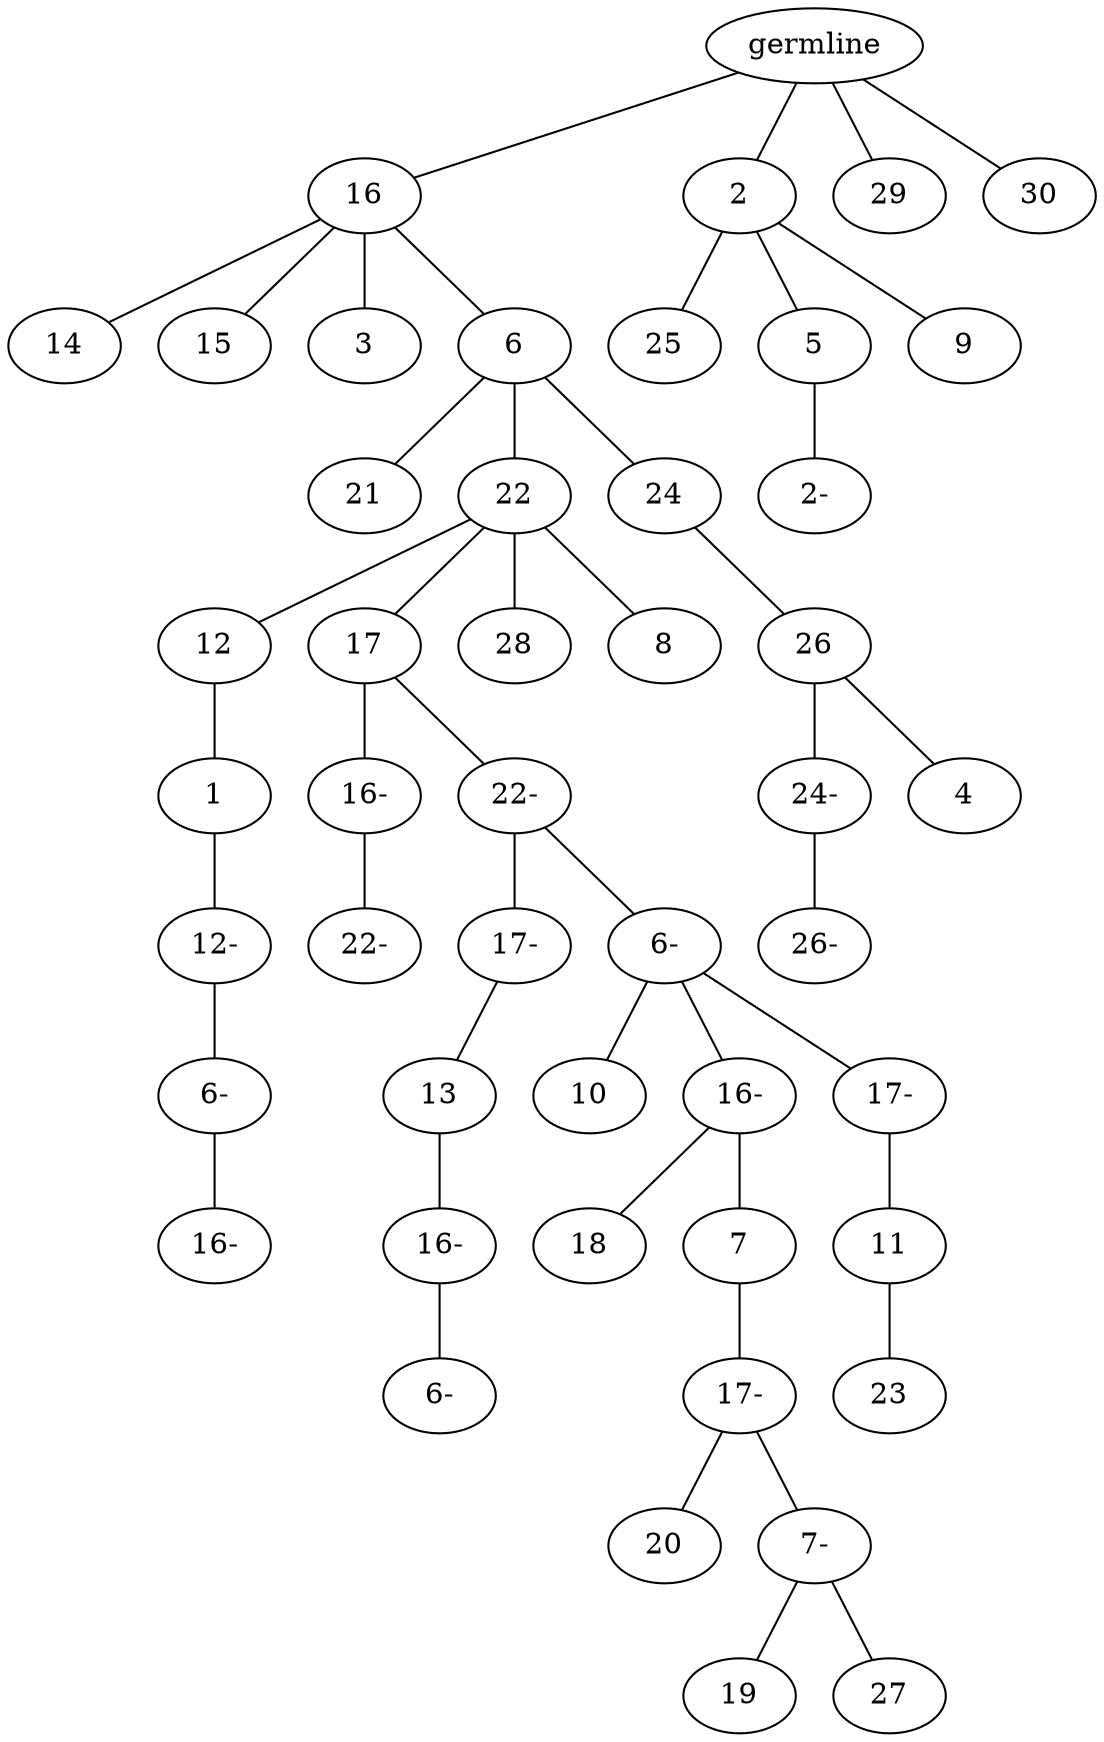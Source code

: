 graph tree {
    "140363183094944" [label="germline"];
    "140363183908128" [label="16"];
    "140363183592832" [label="14"];
    "140363183593552" [label="15"];
    "140363183594176" [label="3"];
    "140363183591488" [label="6"];
    "140363183575440" [label="21"];
    "140363183578704" [label="22"];
    "140363183606896" [label="12"];
    "140363183606608" [label="1"];
    "140363183604064" [label="12-"];
    "140363183605168" [label="6-"];
    "140363183562464" [label="16-"];
    "140363183607760" [label="17"];
    "140363183604880" [label="16-"];
    "140363183606128" [label="22-"];
    "140363183606224" [label="22-"];
    "140363183604160" [label="17-"];
    "140363184092352" [label="13"];
    "140363184094704" [label="16-"];
    "140363184091776" [label="6-"];
    "140363184093072" [label="6-"];
    "140363184094224" [label="10"];
    "140363184095184" [label="16-"];
    "140363184093600" [label="18"];
    "140363183910768" [label="7"];
    "140363183596064" [label="17-"];
    "140363183149216" [label="20"];
    "140363183150560" [label="7-"];
    "140363183104208" [label="19"];
    "140363183107520" [label="27"];
    "140363184091488" [label="17-"];
    "140363183599472" [label="11"];
    "140363183149696" [label="23"];
    "140363183604592" [label="28"];
    "140363183607088" [label="8"];
    "140363183578800" [label="24"];
    "140363183607616" [label="26"];
    "140363183149984" [label="24-"];
    "140363184094032" [label="26-"];
    "140363183149360" [label="4"];
    "140363183592928" [label="2"];
    "140363183575248" [label="25"];
    "140363183578320" [label="5"];
    "140363183606368" [label="2-"];
    "140363183910576" [label="9"];
    "140363183592208" [label="29"];
    "140363183578464" [label="30"];
    "140363183094944" -- "140363183908128";
    "140363183094944" -- "140363183592928";
    "140363183094944" -- "140363183592208";
    "140363183094944" -- "140363183578464";
    "140363183908128" -- "140363183592832";
    "140363183908128" -- "140363183593552";
    "140363183908128" -- "140363183594176";
    "140363183908128" -- "140363183591488";
    "140363183591488" -- "140363183575440";
    "140363183591488" -- "140363183578704";
    "140363183591488" -- "140363183578800";
    "140363183578704" -- "140363183606896";
    "140363183578704" -- "140363183607760";
    "140363183578704" -- "140363183604592";
    "140363183578704" -- "140363183607088";
    "140363183606896" -- "140363183606608";
    "140363183606608" -- "140363183604064";
    "140363183604064" -- "140363183605168";
    "140363183605168" -- "140363183562464";
    "140363183607760" -- "140363183604880";
    "140363183607760" -- "140363183606224";
    "140363183604880" -- "140363183606128";
    "140363183606224" -- "140363183604160";
    "140363183606224" -- "140363184093072";
    "140363183604160" -- "140363184092352";
    "140363184092352" -- "140363184094704";
    "140363184094704" -- "140363184091776";
    "140363184093072" -- "140363184094224";
    "140363184093072" -- "140363184095184";
    "140363184093072" -- "140363184091488";
    "140363184095184" -- "140363184093600";
    "140363184095184" -- "140363183910768";
    "140363183910768" -- "140363183596064";
    "140363183596064" -- "140363183149216";
    "140363183596064" -- "140363183150560";
    "140363183150560" -- "140363183104208";
    "140363183150560" -- "140363183107520";
    "140363184091488" -- "140363183599472";
    "140363183599472" -- "140363183149696";
    "140363183578800" -- "140363183607616";
    "140363183607616" -- "140363183149984";
    "140363183607616" -- "140363183149360";
    "140363183149984" -- "140363184094032";
    "140363183592928" -- "140363183575248";
    "140363183592928" -- "140363183578320";
    "140363183592928" -- "140363183910576";
    "140363183578320" -- "140363183606368";
}
